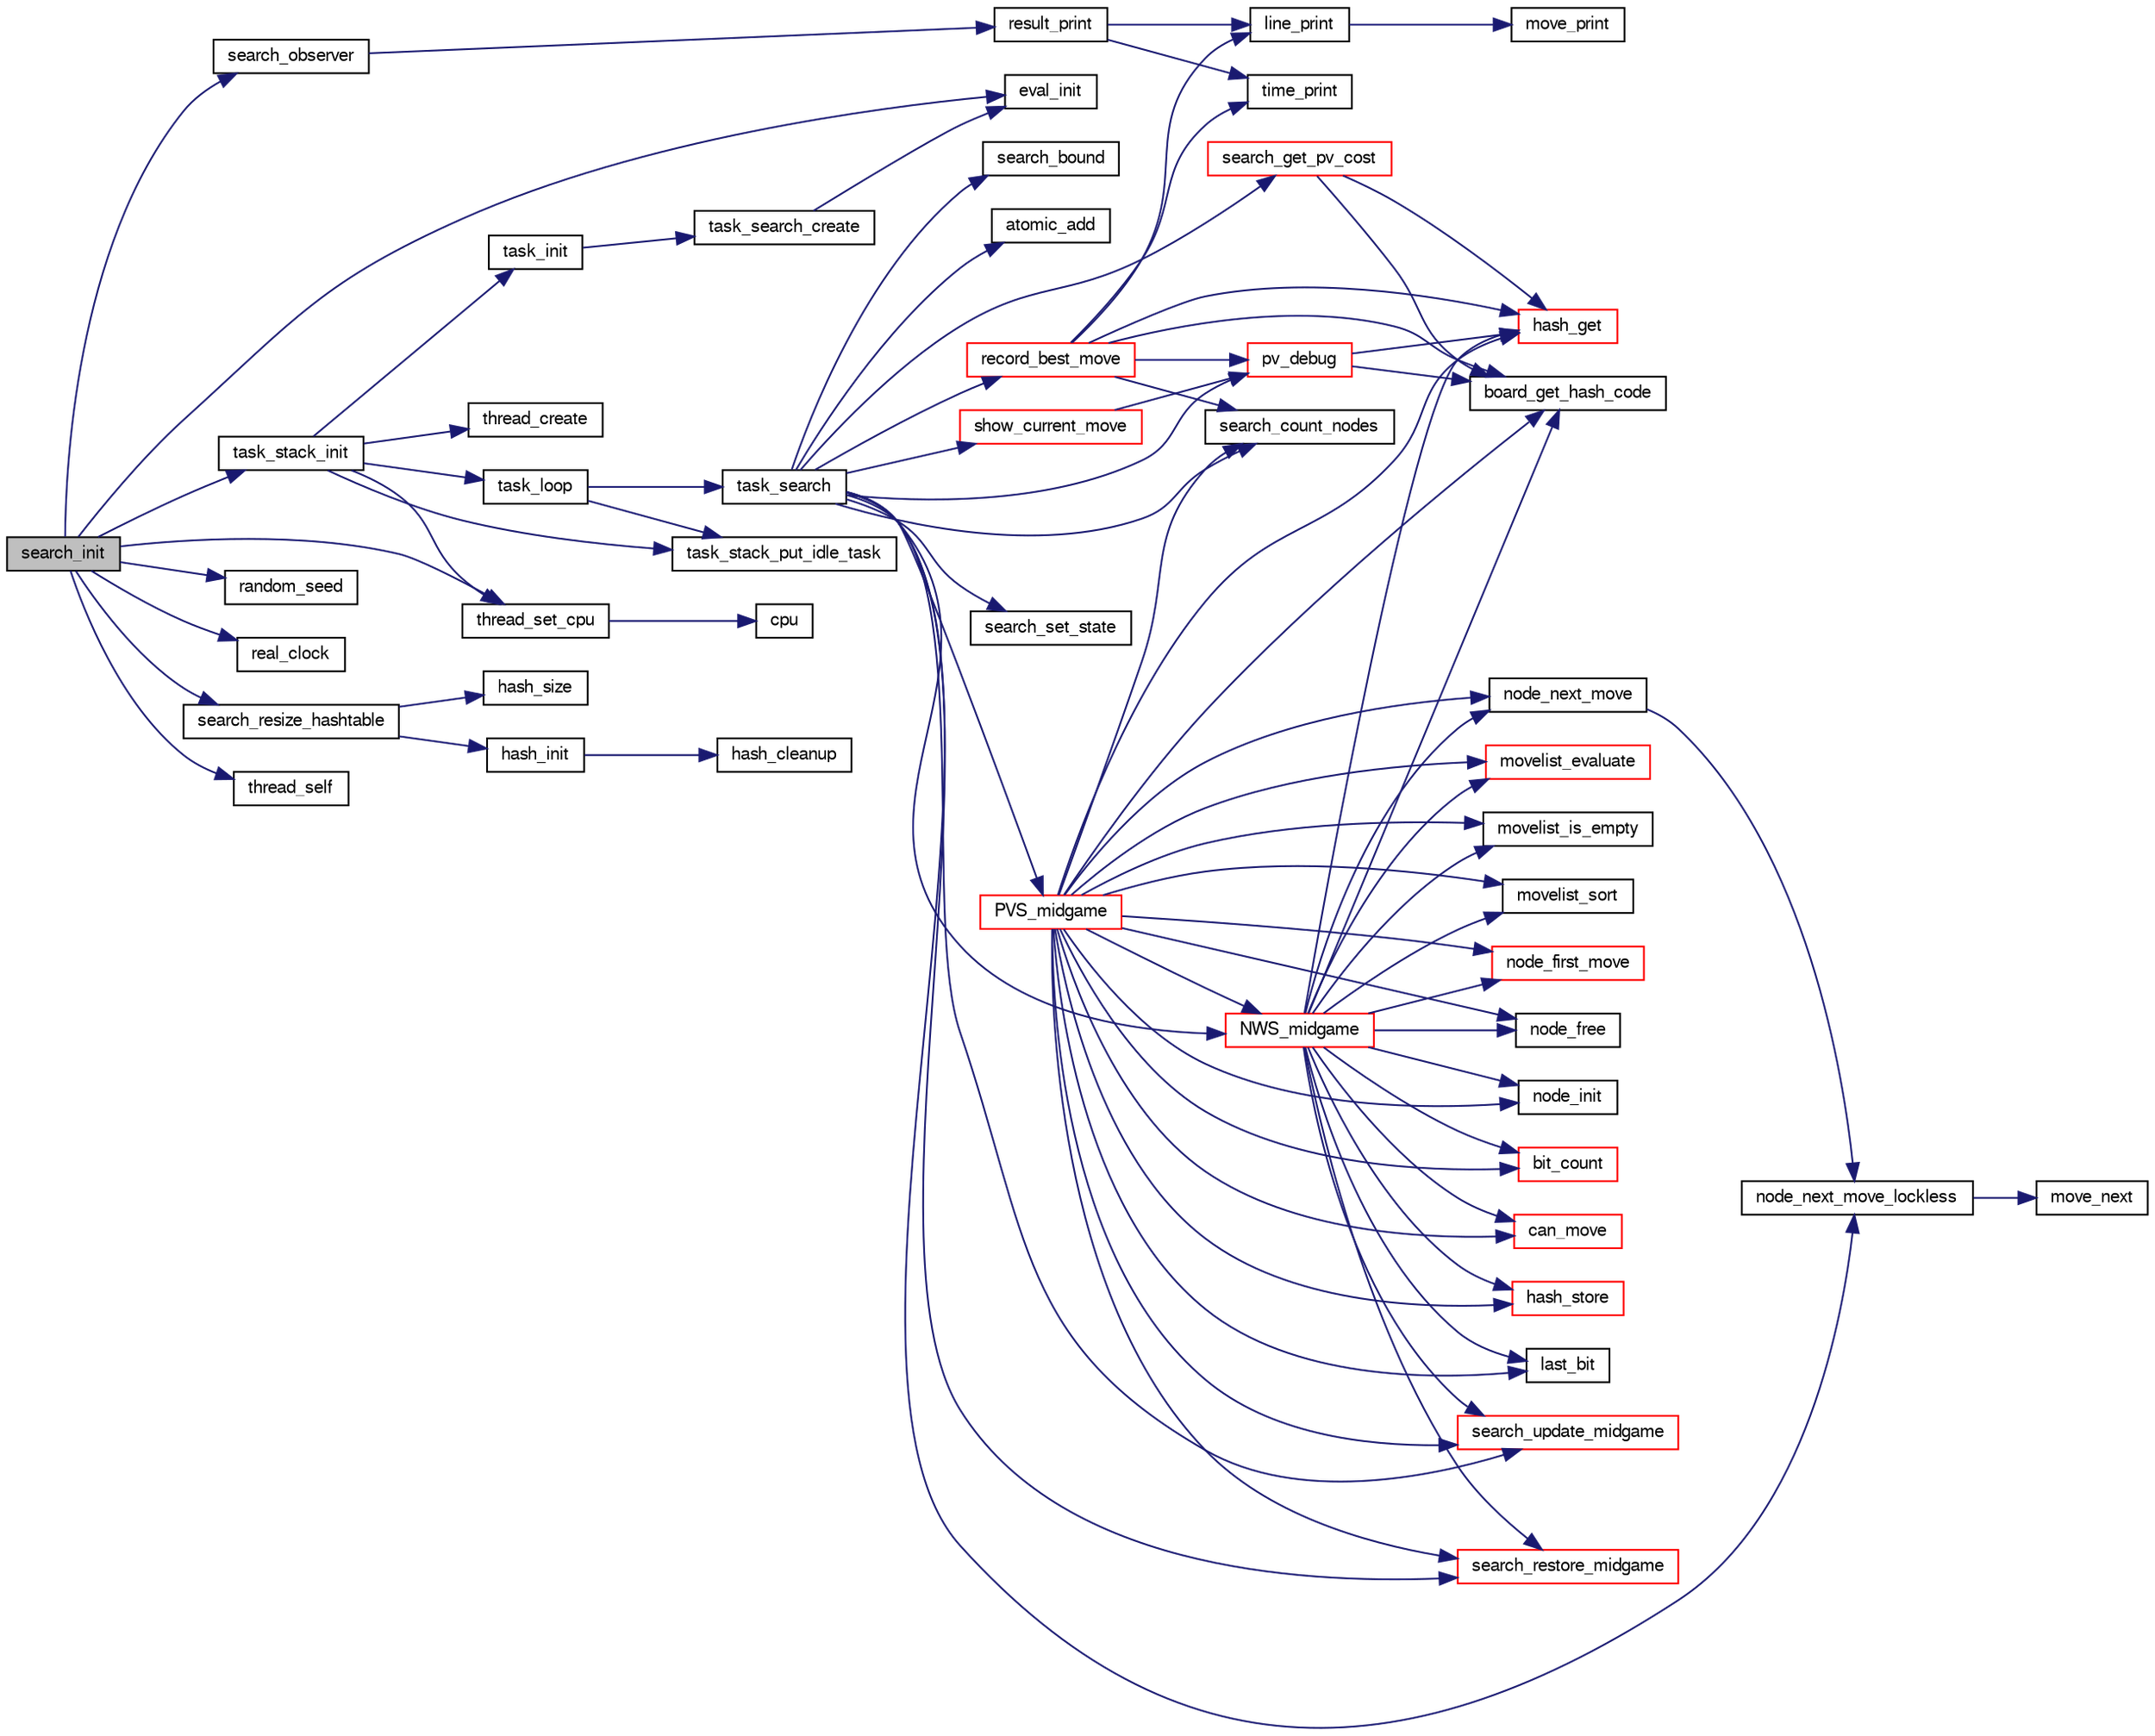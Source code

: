 digraph "search_init"
{
 // LATEX_PDF_SIZE
  bgcolor="transparent";
  edge [fontname="FreeSans",fontsize="10",labelfontname="FreeSans",labelfontsize="10"];
  node [fontname="FreeSans",fontsize="10",shape=record];
  rankdir="LR";
  Node1 [label="search_init",height=0.2,width=0.4,color="black", fillcolor="grey75", style="filled", fontcolor="black",tooltip="Init the main search."];
  Node1 -> Node2 [color="midnightblue",fontsize="10",style="solid",fontname="FreeSans"];
  Node2 [label="eval_init",height=0.2,width=0.4,color="black",URL="$eval_8c.html#a8eef3217a4129901069390c85e6ff12a",tooltip="Initialize a new evaluation function."];
  Node1 -> Node3 [color="midnightblue",fontsize="10",style="solid",fontname="FreeSans"];
  Node3 [label="random_seed",height=0.2,width=0.4,color="black",URL="$util_8c.html#ac844263eac6d959af4f2c9ca1a916e58",tooltip="Pseudo-random number seed."];
  Node1 -> Node4 [color="midnightblue",fontsize="10",style="solid",fontname="FreeSans"];
  Node4 [label="real_clock",height=0.2,width=0.4,color="black",URL="$util_8h.html#a358b4c5eab4941b90bb9ef1676e5f7e5",tooltip=" "];
  Node1 -> Node5 [color="midnightblue",fontsize="10",style="solid",fontname="FreeSans"];
  Node5 [label="search_observer",height=0.2,width=0.4,color="black",URL="$search_8c.html#af9e93aeefcb80dd5aa756a4027d2e880",tooltip="default observer."];
  Node5 -> Node6 [color="midnightblue",fontsize="10",style="solid",fontname="FreeSans"];
  Node6 [label="result_print",height=0.2,width=0.4,color="black",URL="$search_8c.html#a67ebbff0df886828d1dd767a949c7a15",tooltip="Print the current search result."];
  Node6 -> Node7 [color="midnightblue",fontsize="10",style="solid",fontname="FreeSans"];
  Node7 [label="line_print",height=0.2,width=0.4,color="black",URL="$move_8c.html#a0ae53ce219676b29cf33f8e7586f75a9",tooltip="Print a move sequence."];
  Node7 -> Node8 [color="midnightblue",fontsize="10",style="solid",fontname="FreeSans"];
  Node8 [label="move_print",height=0.2,width=0.4,color="black",URL="$move_8c.html#a2ec4fa6e50ff377157eddba43ff1d010",tooltip="Print out a move."];
  Node6 -> Node9 [color="midnightblue",fontsize="10",style="solid",fontname="FreeSans"];
  Node9 [label="time_print",height=0.2,width=0.4,color="black",URL="$util_8c.html#a0379cb7b898e08489b0dcda99430ef96",tooltip="Print time as \"D:HH:MM:SS.CC\"."];
  Node1 -> Node10 [color="midnightblue",fontsize="10",style="solid",fontname="FreeSans"];
  Node10 [label="search_resize_hashtable",height=0.2,width=0.4,color="black",URL="$search_8c.html#ad756f3d725bad22fa63af668b920f776",tooltip=" "];
  Node10 -> Node11 [color="midnightblue",fontsize="10",style="solid",fontname="FreeSans"];
  Node11 [label="hash_init",height=0.2,width=0.4,color="black",URL="$hash-lock-free_8c.html#aa53b616d0e04626af0097b9cd26551b0",tooltip="Initialise the hashtable."];
  Node11 -> Node12 [color="midnightblue",fontsize="10",style="solid",fontname="FreeSans"];
  Node12 [label="hash_cleanup",height=0.2,width=0.4,color="black",URL="$hash-lock-free_8c.html#aab69792f6f434c8466eca07c469850f1",tooltip="Clear the hashtable."];
  Node10 -> Node13 [color="midnightblue",fontsize="10",style="solid",fontname="FreeSans"];
  Node13 [label="hash_size",height=0.2,width=0.4,color="black",URL="$xboard_8c.html#a4877b48030424ed5b876bcebf12b95f2",tooltip=" "];
  Node1 -> Node14 [color="midnightblue",fontsize="10",style="solid",fontname="FreeSans"];
  Node14 [label="task_stack_init",height=0.2,width=0.4,color="black",URL="$ybwc_8c.html#a9cb14f779a1d8a9e62b7f7acdbd0eebe",tooltip="Initialize the stack of tasks."];
  Node14 -> Node15 [color="midnightblue",fontsize="10",style="solid",fontname="FreeSans"];
  Node15 [label="task_init",height=0.2,width=0.4,color="black",URL="$ybwc_8c.html#a638ff15b10d60e8dde5b78cf7d32f4cb",tooltip="Initialize a task."];
  Node15 -> Node16 [color="midnightblue",fontsize="10",style="solid",fontname="FreeSans"];
  Node16 [label="task_search_create",height=0.2,width=0.4,color="black",URL="$ybwc_8c.html#a45b9a17df0c2e4680a301bf4a854b3f6",tooltip="Create a search structure for a task."];
  Node16 -> Node2 [color="midnightblue",fontsize="10",style="solid",fontname="FreeSans"];
  Node14 -> Node17 [color="midnightblue",fontsize="10",style="solid",fontname="FreeSans"];
  Node17 [label="task_loop",height=0.2,width=0.4,color="black",URL="$ybwc_8c.html#a6b16943d9461c507b37a3228768e840d",tooltip="The main loop runned by a task."];
  Node17 -> Node18 [color="midnightblue",fontsize="10",style="solid",fontname="FreeSans"];
  Node18 [label="task_search",height=0.2,width=0.4,color="black",URL="$ybwc_8c.html#aaa4fc1461e78cd5569318f9e19399e50",tooltip="A parallel search within a Task structure."];
  Node18 -> Node19 [color="midnightblue",fontsize="10",style="solid",fontname="FreeSans"];
  Node19 [label="atomic_add",height=0.2,width=0.4,color="black",URL="$util_8h.html#a810a91328534783b77f0e95327f37270",tooltip=" "];
  Node18 -> Node20 [color="midnightblue",fontsize="10",style="solid",fontname="FreeSans"];
  Node20 [label="node_next_move_lockless",height=0.2,width=0.4,color="black",URL="$ybwc_8c.html#afa0e58a0825e315ec77c2504f4f3f1fe",tooltip="Get the next move of the move list."];
  Node20 -> Node21 [color="midnightblue",fontsize="10",style="solid",fontname="FreeSans"];
  Node21 [label="move_next",height=0.2,width=0.4,color="black",URL="$move_8c.html#a70f7e30cf2aa1dffdcde82ad10badab4",tooltip="Return the next move from the list."];
  Node18 -> Node22 [color="midnightblue",fontsize="10",style="solid",fontname="FreeSans"];
  Node22 [label="NWS_midgame",height=0.2,width=0.4,color="red",URL="$midgame_8c.html#a124e89d53abb00ee28a9f3135b5682dc",tooltip="Evaluate a midgame position with a Null Window Search algorithm."];
  Node22 -> Node23 [color="midnightblue",fontsize="10",style="solid",fontname="FreeSans"];
  Node23 [label="bit_count",height=0.2,width=0.4,color="red",URL="$bit_8c.html#a830fec0a90989da1f1900ff609b92167",tooltip="Count the number of bits set to one in an unsigned long long."];
  Node22 -> Node25 [color="midnightblue",fontsize="10",style="solid",fontname="FreeSans"];
  Node25 [label="board_get_hash_code",height=0.2,width=0.4,color="black",URL="$board_8c.html#a0e6cff6e714bcb714e2b9b2d7b9fbec6",tooltip="Compute a hash code."];
  Node22 -> Node26 [color="midnightblue",fontsize="10",style="solid",fontname="FreeSans"];
  Node26 [label="can_move",height=0.2,width=0.4,color="red",URL="$board_8c.html#ae1a532d6eaa0e55357d0f4b9cd659b88",tooltip="Check if a player can move."];
  Node22 -> Node29 [color="midnightblue",fontsize="10",style="solid",fontname="FreeSans"];
  Node29 [label="hash_get",height=0.2,width=0.4,color="red",URL="$hash-lock-free_8c.html#a6f54ce833279fec9ac110dcce45565ad",tooltip="Find an hash table entry according to the evaluated board hash codes."];
  Node22 -> Node31 [color="midnightblue",fontsize="10",style="solid",fontname="FreeSans"];
  Node31 [label="hash_store",height=0.2,width=0.4,color="red",URL="$hash-lock-free_8c.html#ae70e5c17e3d2cf7fb49e085be7092843",tooltip="Store an hashtable item."];
  Node22 -> Node38 [color="midnightblue",fontsize="10",style="solid",fontname="FreeSans"];
  Node38 [label="last_bit",height=0.2,width=0.4,color="black",URL="$bit_8c.html#ad47d9158c952a78b9602c699ab6ece49",tooltip="Search the last bit set (same as log2())."];
  Node22 -> Node39 [color="midnightblue",fontsize="10",style="solid",fontname="FreeSans"];
  Node39 [label="movelist_evaluate",height=0.2,width=0.4,color="red",URL="$move_8c.html#a9b4b1c7be1b237198713f0355f60fe28",tooltip="Evaluate a list of move in order to sort it."];
  Node22 -> Node59 [color="midnightblue",fontsize="10",style="solid",fontname="FreeSans"];
  Node59 [label="movelist_is_empty",height=0.2,width=0.4,color="black",URL="$move_8c.html#a13dc373d7c20c99db5dfbc1b70e20d15",tooltip="Check if the list is empty."];
  Node22 -> Node60 [color="midnightblue",fontsize="10",style="solid",fontname="FreeSans"];
  Node60 [label="movelist_sort",height=0.2,width=0.4,color="black",URL="$move_8c.html#a38bfc9e186591a76e2b3c673075effd3",tooltip="Sort all moves."];
  Node22 -> Node91 [color="midnightblue",fontsize="10",style="solid",fontname="FreeSans"];
  Node91 [label="node_first_move",height=0.2,width=0.4,color="red",URL="$ybwc_8c.html#add2247a628b88fd27119dfbe49a41111",tooltip="Get the first move of the move list."];
  Node22 -> Node93 [color="midnightblue",fontsize="10",style="solid",fontname="FreeSans"];
  Node93 [label="node_free",height=0.2,width=0.4,color="black",URL="$ybwc_8c.html#a9158549a90b34b758a3371f60e93a65b",tooltip="Free Resources allocated by a node."];
  Node22 -> Node94 [color="midnightblue",fontsize="10",style="solid",fontname="FreeSans"];
  Node94 [label="node_init",height=0.2,width=0.4,color="black",URL="$ybwc_8c.html#ad4a0c85671094fb20a59df4aed9202b5",tooltip="Initialize a node."];
  Node22 -> Node95 [color="midnightblue",fontsize="10",style="solid",fontname="FreeSans"];
  Node95 [label="node_next_move",height=0.2,width=0.4,color="black",URL="$ybwc_8c.html#a744689fe7920707e9cf5a4149be74b46",tooltip="Get the next move of the move list."];
  Node95 -> Node20 [color="midnightblue",fontsize="10",style="solid",fontname="FreeSans"];
  Node22 -> Node79 [color="midnightblue",fontsize="10",style="solid",fontname="FreeSans"];
  Node79 [label="search_restore_midgame",height=0.2,width=0.4,color="red",URL="$search_8c.html#a8ee87f18a6108894aecb6f0cda99fcf8",tooltip="Restore the search state as before a move."];
  Node22 -> Node82 [color="midnightblue",fontsize="10",style="solid",fontname="FreeSans"];
  Node82 [label="search_update_midgame",height=0.2,width=0.4,color="red",URL="$search_8c.html#a985ef3449348437e273c1d5c74ae74f6",tooltip="Update the search state after a move."];
  Node18 -> Node110 [color="midnightblue",fontsize="10",style="solid",fontname="FreeSans"];
  Node110 [label="pv_debug",height=0.2,width=0.4,color="red",URL="$root_8c.html#a8441d8c906b98e56eb99fcb351ce6a14",tooltip="Debug PV."];
  Node110 -> Node25 [color="midnightblue",fontsize="10",style="solid",fontname="FreeSans"];
  Node110 -> Node29 [color="midnightblue",fontsize="10",style="solid",fontname="FreeSans"];
  Node18 -> Node141 [color="midnightblue",fontsize="10",style="solid",fontname="FreeSans"];
  Node141 [label="PVS_midgame",height=0.2,width=0.4,color="red",URL="$midgame_8c.html#a356424012da8237d13afb64450c0fb33",tooltip="Evaluate a position with a deep Principal Variation Search algorithm."];
  Node141 -> Node23 [color="midnightblue",fontsize="10",style="solid",fontname="FreeSans"];
  Node141 -> Node25 [color="midnightblue",fontsize="10",style="solid",fontname="FreeSans"];
  Node141 -> Node26 [color="midnightblue",fontsize="10",style="solid",fontname="FreeSans"];
  Node141 -> Node29 [color="midnightblue",fontsize="10",style="solid",fontname="FreeSans"];
  Node141 -> Node31 [color="midnightblue",fontsize="10",style="solid",fontname="FreeSans"];
  Node141 -> Node38 [color="midnightblue",fontsize="10",style="solid",fontname="FreeSans"];
  Node141 -> Node39 [color="midnightblue",fontsize="10",style="solid",fontname="FreeSans"];
  Node141 -> Node59 [color="midnightblue",fontsize="10",style="solid",fontname="FreeSans"];
  Node141 -> Node60 [color="midnightblue",fontsize="10",style="solid",fontname="FreeSans"];
  Node141 -> Node91 [color="midnightblue",fontsize="10",style="solid",fontname="FreeSans"];
  Node141 -> Node93 [color="midnightblue",fontsize="10",style="solid",fontname="FreeSans"];
  Node141 -> Node94 [color="midnightblue",fontsize="10",style="solid",fontname="FreeSans"];
  Node141 -> Node95 [color="midnightblue",fontsize="10",style="solid",fontname="FreeSans"];
  Node141 -> Node22 [color="midnightblue",fontsize="10",style="solid",fontname="FreeSans"];
  Node141 -> Node112 [color="midnightblue",fontsize="10",style="solid",fontname="FreeSans"];
  Node112 [label="search_count_nodes",height=0.2,width=0.4,color="black",URL="$search_8c.html#a66fbe49d1b42845bef2a07d0219a525c",tooltip="Return the number of nodes searched."];
  Node141 -> Node79 [color="midnightblue",fontsize="10",style="solid",fontname="FreeSans"];
  Node141 -> Node82 [color="midnightblue",fontsize="10",style="solid",fontname="FreeSans"];
  Node18 -> Node104 [color="midnightblue",fontsize="10",style="solid",fontname="FreeSans"];
  Node104 [label="record_best_move",height=0.2,width=0.4,color="red",URL="$root_8c.html#ae557ecf41efe8b033969349603c765e2",tooltip="Record best move."];
  Node104 -> Node25 [color="midnightblue",fontsize="10",style="solid",fontname="FreeSans"];
  Node104 -> Node29 [color="midnightblue",fontsize="10",style="solid",fontname="FreeSans"];
  Node104 -> Node7 [color="midnightblue",fontsize="10",style="solid",fontname="FreeSans"];
  Node104 -> Node110 [color="midnightblue",fontsize="10",style="solid",fontname="FreeSans"];
  Node104 -> Node112 [color="midnightblue",fontsize="10",style="solid",fontname="FreeSans"];
  Node104 -> Node9 [color="midnightblue",fontsize="10",style="solid",fontname="FreeSans"];
  Node18 -> Node142 [color="midnightblue",fontsize="10",style="solid",fontname="FreeSans"];
  Node142 [label="search_bound",height=0.2,width=0.4,color="black",URL="$root_8c.html#abd96ac683822561d0ca3e2981a6585da",tooltip="bound root scores according to stable squares"];
  Node18 -> Node112 [color="midnightblue",fontsize="10",style="solid",fontname="FreeSans"];
  Node18 -> Node143 [color="midnightblue",fontsize="10",style="solid",fontname="FreeSans"];
  Node143 [label="search_get_pv_cost",height=0.2,width=0.4,color="red",URL="$root_8c.html#a21c11cfc3f9cd40ca89f876ff7ecadeb",tooltip="Compute a cost as a combination of node count, depth, etc. from hash_table."];
  Node143 -> Node25 [color="midnightblue",fontsize="10",style="solid",fontname="FreeSans"];
  Node143 -> Node29 [color="midnightblue",fontsize="10",style="solid",fontname="FreeSans"];
  Node18 -> Node79 [color="midnightblue",fontsize="10",style="solid",fontname="FreeSans"];
  Node18 -> Node144 [color="midnightblue",fontsize="10",style="solid",fontname="FreeSans"];
  Node144 [label="search_set_state",height=0.2,width=0.4,color="black",URL="$search_8c.html#acf27ae11e239ef4f381b814e81c1e018",tooltip="Set the search running/waiting state."];
  Node18 -> Node82 [color="midnightblue",fontsize="10",style="solid",fontname="FreeSans"];
  Node18 -> Node145 [color="midnightblue",fontsize="10",style="solid",fontname="FreeSans"];
  Node145 [label="show_current_move",height=0.2,width=0.4,color="red",URL="$root_8c.html#aa321c37f43d4be74003cc093bae04c0a",tooltip=" "];
  Node145 -> Node110 [color="midnightblue",fontsize="10",style="solid",fontname="FreeSans"];
  Node17 -> Node146 [color="midnightblue",fontsize="10",style="solid",fontname="FreeSans"];
  Node146 [label="task_stack_put_idle_task",height=0.2,width=0.4,color="black",URL="$ybwc_8c.html#ac541d0a660f555b33a2124d1131b2eb0",tooltip="Put back an idle task after using it."];
  Node14 -> Node146 [color="midnightblue",fontsize="10",style="solid",fontname="FreeSans"];
  Node14 -> Node147 [color="midnightblue",fontsize="10",style="solid",fontname="FreeSans"];
  Node147 [label="thread_create",height=0.2,width=0.4,color="black",URL="$util_8c.html#a5135c80b00fc096aff7c6b2d89020cc8",tooltip="Create a thread."];
  Node14 -> Node148 [color="midnightblue",fontsize="10",style="solid",fontname="FreeSans"];
  Node148 [label="thread_set_cpu",height=0.2,width=0.4,color="black",URL="$util_8c.html#a8334a83ec601a0e82808a1529fc98d71",tooltip="Choose a single core or cpu to run on, under linux systems, to avoid context changes."];
  Node148 -> Node149 [color="midnightblue",fontsize="10",style="solid",fontname="FreeSans"];
  Node149 [label="cpu",height=0.2,width=0.4,color="black",URL="$util_8h.html#aeae5add86d0fc805a539c9ad739543f4",tooltip=" "];
  Node1 -> Node150 [color="midnightblue",fontsize="10",style="solid",fontname="FreeSans"];
  Node150 [label="thread_self",height=0.2,width=0.4,color="black",URL="$util_8c.html#afb8ad4213542cdec400bbd9093193463",tooltip="Current thread."];
  Node1 -> Node148 [color="midnightblue",fontsize="10",style="solid",fontname="FreeSans"];
}
